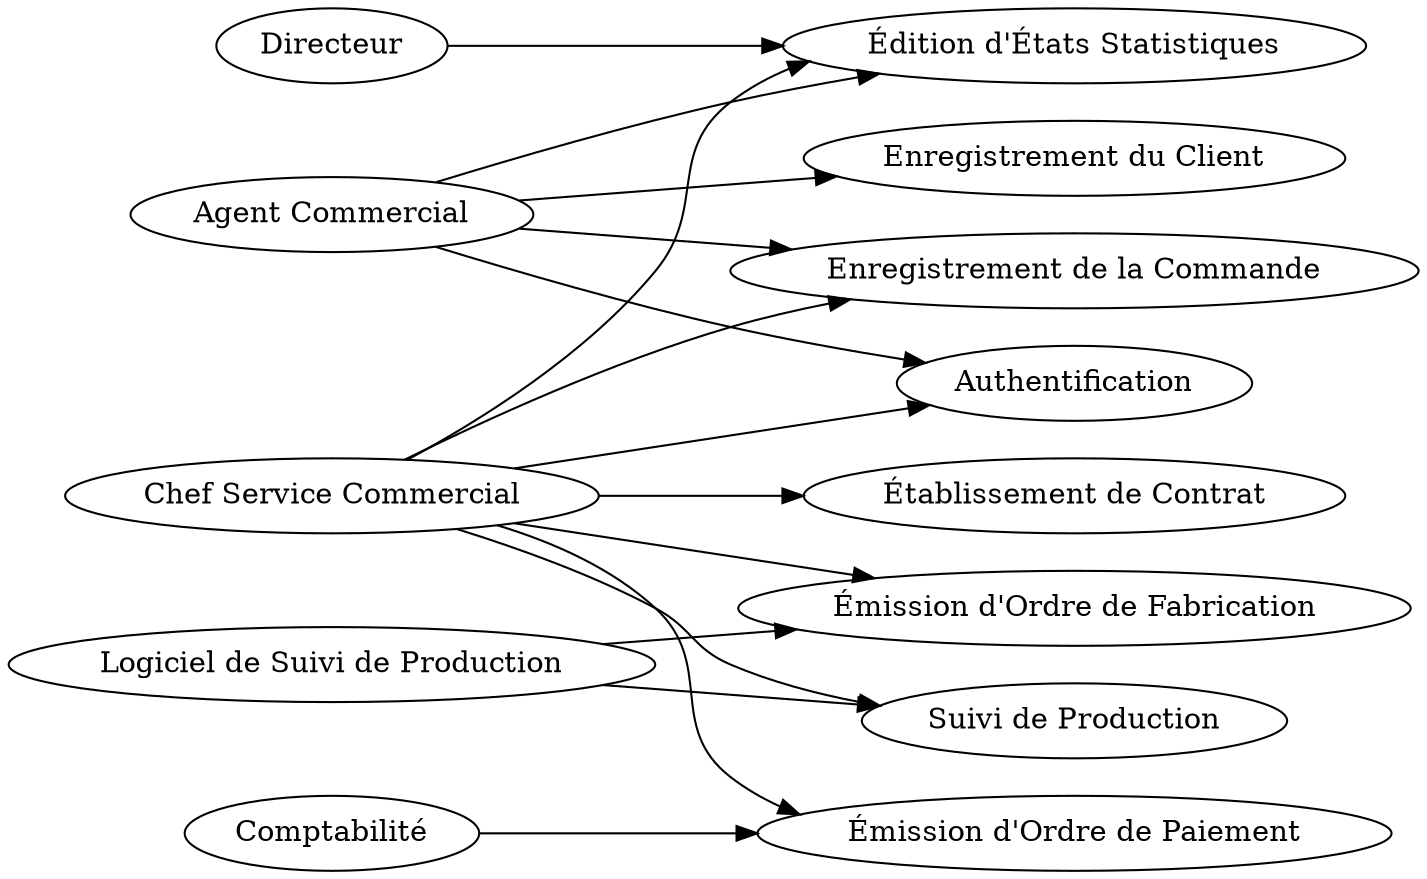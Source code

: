 digraph UseCaseDiagram {
    rankdir=LR;
    size="12";

    // Acteurs
    Agent [label="Agent Commercial", shape=ellipse];
    Chef [label="Chef Service Commercial", shape=ellipse];
    Directeur [label="Directeur", shape=ellipse];
    Production [label="Logiciel de Suivi de Production", shape=ellipse];
    Comptabilite [label="Comptabilité", shape=ellipse];

    // Cas d'utilisation
    Authentification [label="Authentification", shape=ellipse];
    EnregistrerClient [label="Enregistrement du Client", shape=ellipse];
    EnregistrerCommande [label="Enregistrement de la Commande", shape=ellipse];
    EtablirContrat [label="Établissement de Contrat", shape=ellipse];
    OrdreFabrication [label="Émission d'Ordre de Fabrication", shape=ellipse];
    SuiviProduction [label="Suivi de Production", shape=ellipse];
    OrdrePaiement [label="Émission d'Ordre de Paiement", shape=ellipse];
    EtatsStatistiques [label="Édition d'États Statistiques", shape=ellipse];

    // Relations entre les acteurs et les cas d'utilisation
    Agent -> Authentification;
    Agent -> EnregistrerClient;
    Agent -> EnregistrerCommande;
    Agent -> EtatsStatistiques;

    Chef -> Authentification;
    Chef -> EnregistrerCommande;
    Chef -> EtablirContrat;
    Chef -> OrdreFabrication;
    Chef -> SuiviProduction;
    Chef -> OrdrePaiement;
    Chef -> EtatsStatistiques;

    Directeur -> EtatsStatistiques;

    Production -> OrdreFabrication;
    Production -> SuiviProduction;

    Comptabilite -> OrdrePaiement;
}
